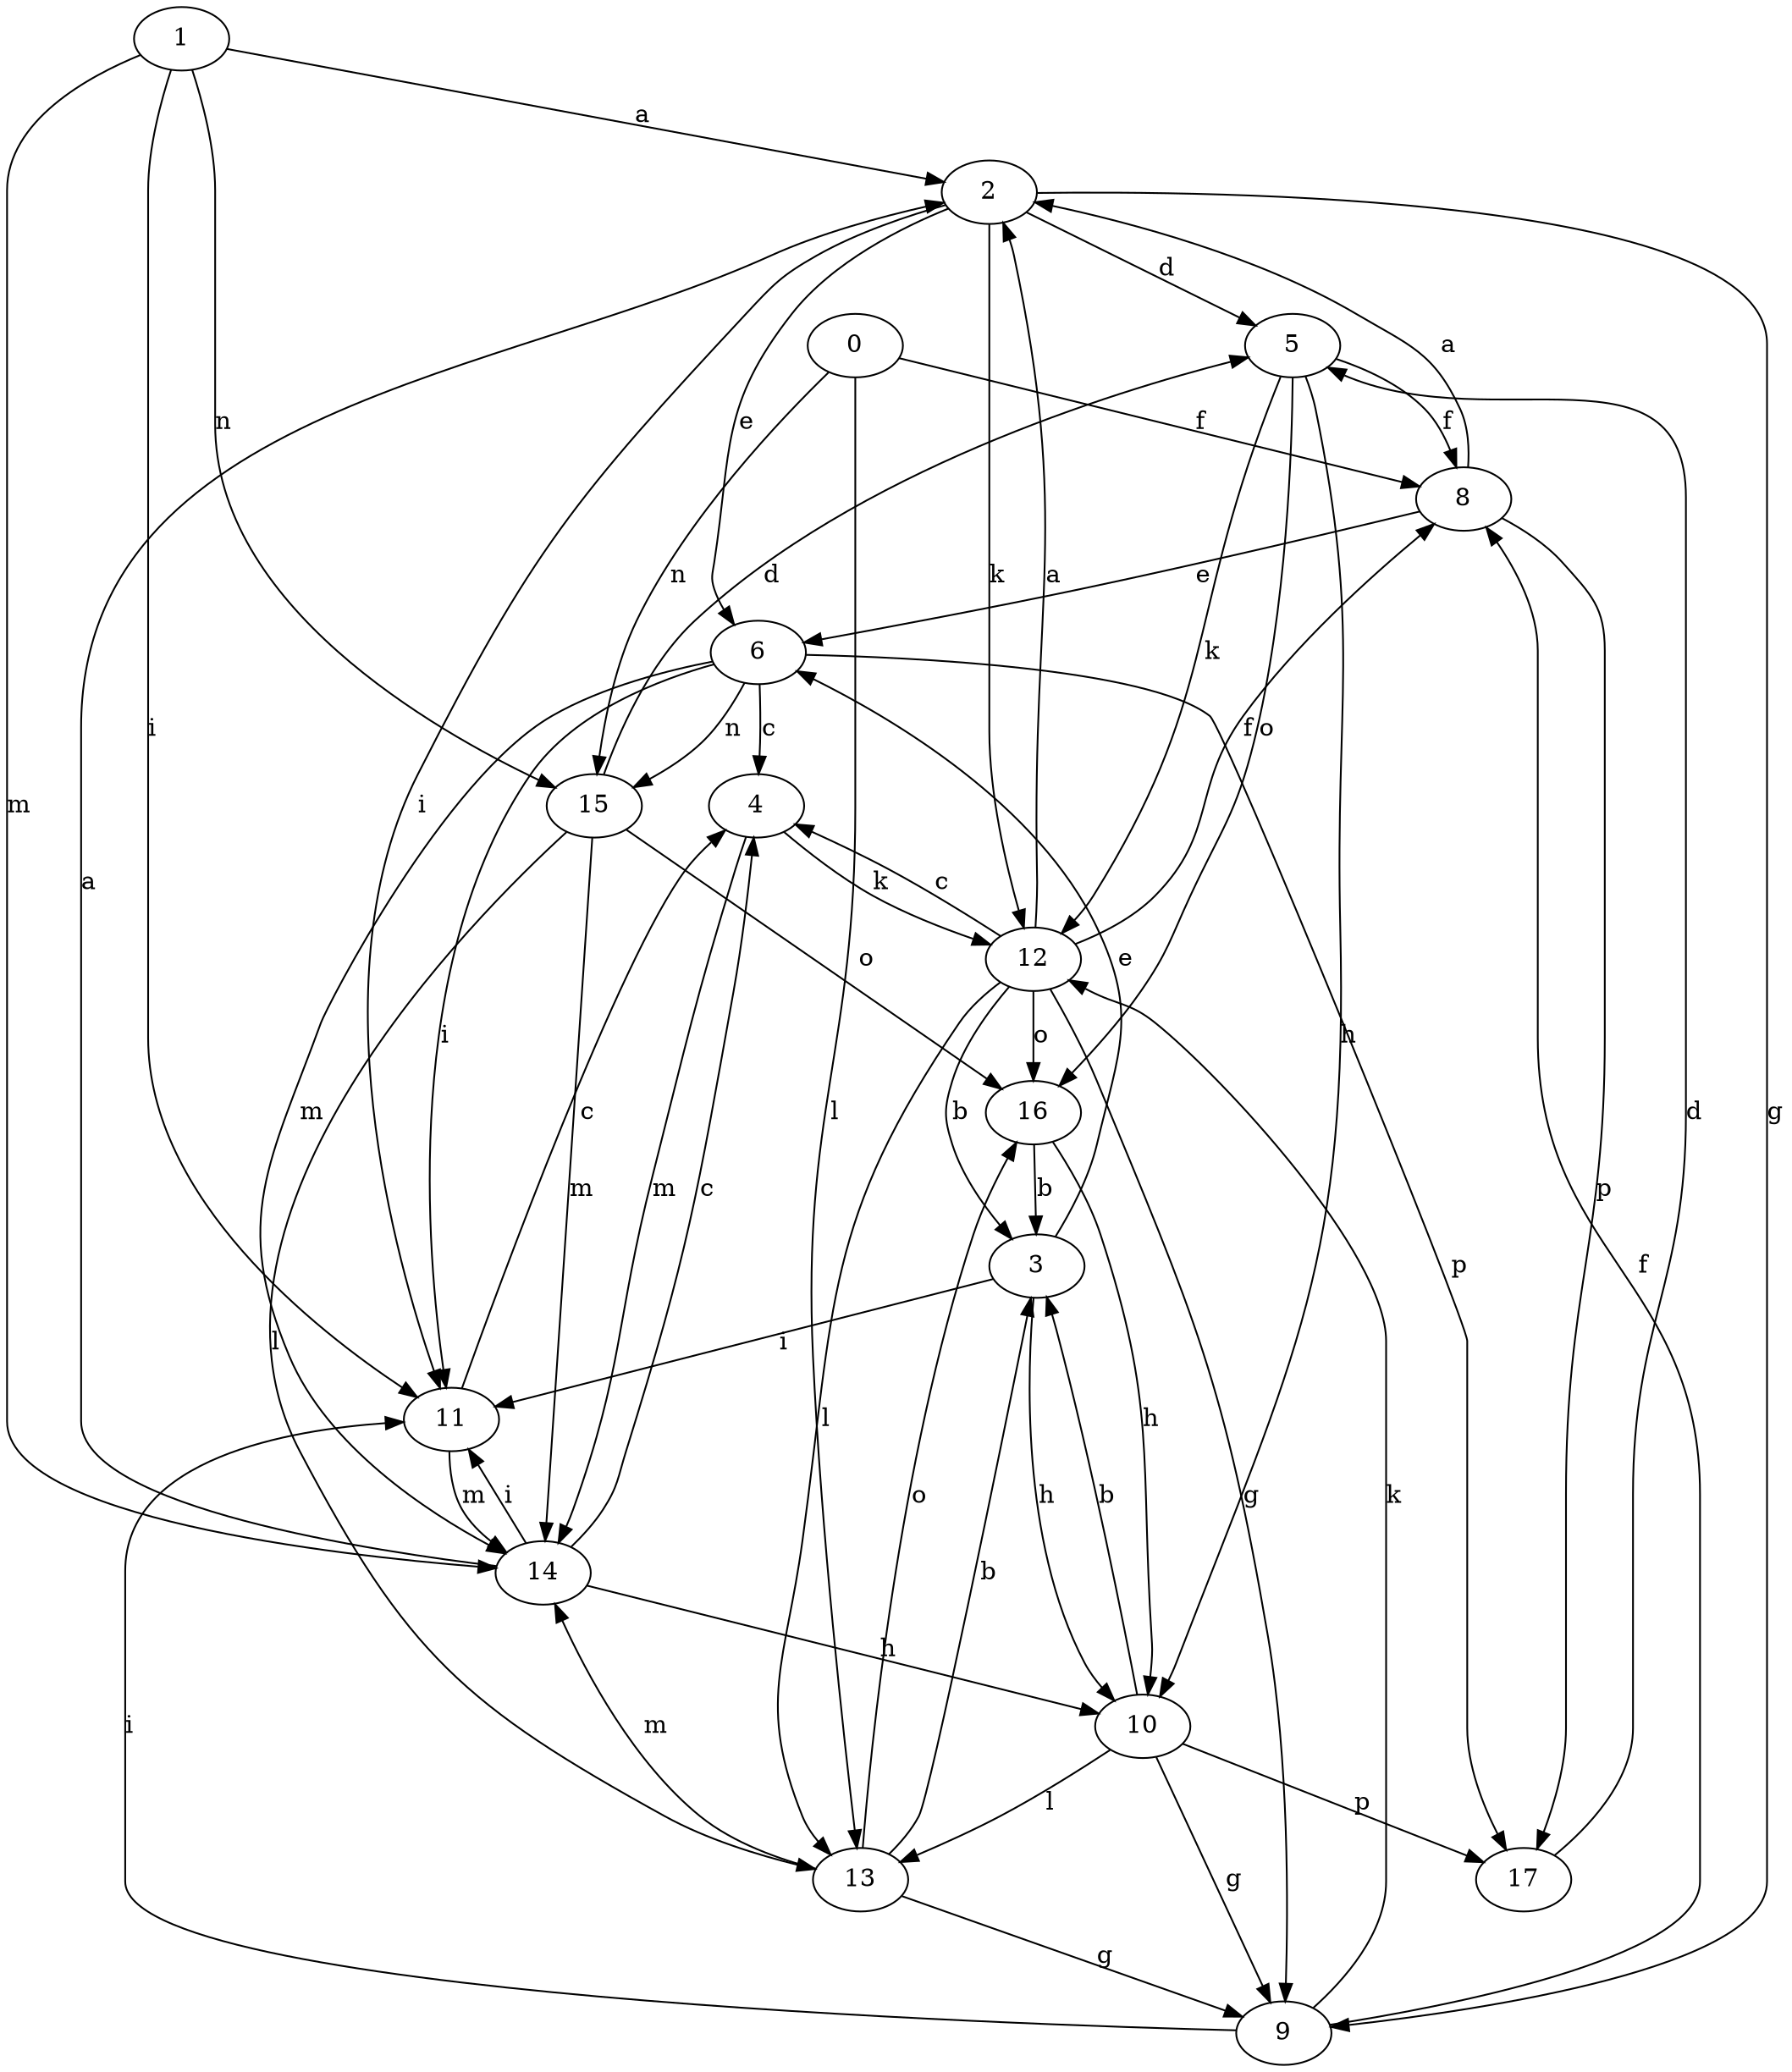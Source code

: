 strict digraph  {
2;
3;
4;
0;
5;
6;
8;
9;
10;
1;
11;
12;
13;
14;
15;
16;
17;
2 -> 5  [label=d];
2 -> 6  [label=e];
2 -> 9  [label=g];
2 -> 11  [label=i];
2 -> 12  [label=k];
3 -> 6  [label=e];
3 -> 10  [label=h];
3 -> 11  [label=i];
4 -> 12  [label=k];
4 -> 14  [label=m];
0 -> 8  [label=f];
0 -> 13  [label=l];
0 -> 15  [label=n];
5 -> 8  [label=f];
5 -> 10  [label=h];
5 -> 12  [label=k];
5 -> 16  [label=o];
6 -> 4  [label=c];
6 -> 11  [label=i];
6 -> 14  [label=m];
6 -> 15  [label=n];
6 -> 17  [label=p];
8 -> 2  [label=a];
8 -> 6  [label=e];
8 -> 17  [label=p];
9 -> 8  [label=f];
9 -> 11  [label=i];
9 -> 12  [label=k];
10 -> 3  [label=b];
10 -> 9  [label=g];
10 -> 13  [label=l];
10 -> 17  [label=p];
1 -> 2  [label=a];
1 -> 11  [label=i];
1 -> 14  [label=m];
1 -> 15  [label=n];
11 -> 4  [label=c];
11 -> 14  [label=m];
12 -> 2  [label=a];
12 -> 3  [label=b];
12 -> 4  [label=c];
12 -> 8  [label=f];
12 -> 9  [label=g];
12 -> 13  [label=l];
12 -> 16  [label=o];
13 -> 3  [label=b];
13 -> 9  [label=g];
13 -> 14  [label=m];
13 -> 16  [label=o];
14 -> 2  [label=a];
14 -> 4  [label=c];
14 -> 10  [label=h];
14 -> 11  [label=i];
15 -> 5  [label=d];
15 -> 13  [label=l];
15 -> 14  [label=m];
15 -> 16  [label=o];
16 -> 3  [label=b];
16 -> 10  [label=h];
17 -> 5  [label=d];
}
